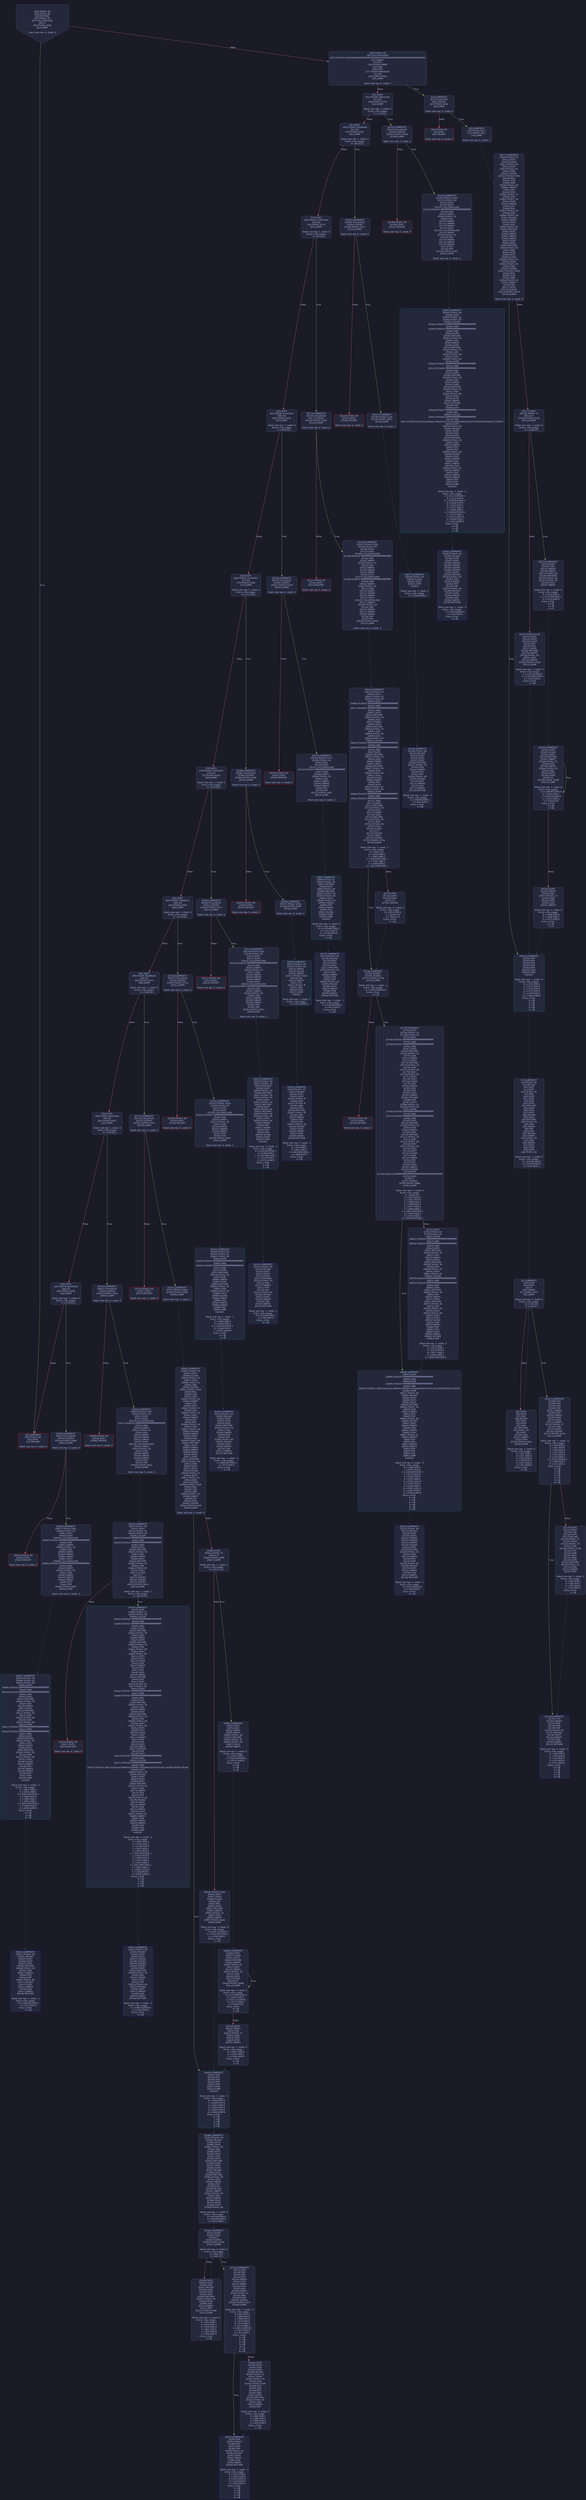 digraph G {
    node [shape=box, style="filled, rounded", color="#565f89", fontcolor="#c0caf5", fontname="Helvetica", fillcolor="#24283b"];
    edge [color="#414868", fontcolor="#c0caf5", fontname="Helvetica"];
    bgcolor="#1a1b26";
    0 [ label = "[00] PUSH1 60
[02] PUSH1 40
[04] MSTORE
[05] PUSH1 04
[07] CALLDATASIZE
[08] LT
[09] PUSH2 00af
[0c] JUMPI

Stack size req: 0, sizeΔ: 0
" shape = invhouse]
    1 [ label = "[0d] PUSH1 00
[0f] CALLDATALOAD
[10] PUSH29 0100000000000000000000000000000000000000000000000000000000
[2e] SWAP1
[2f] DIV
[30] PUSH4 ffffffff
[35] AND
[36] DUP1
[37] PUSH4 06fdde03
[3c] EQ
[3d] PUSH2 00b4
[40] JUMPI

Stack size req: 0, sizeΔ: 1
"]
    2 [ label = "[41] DUP1
[42] PUSH4 095ea7b3
[47] EQ
[48] PUSH2 0142
[4b] JUMPI

Stack size req: 1, sizeΔ: 0
Entry->Op usage:
	0->71:EQ:1
"]
    3 [ label = "[4c] DUP1
[4d] PUSH4 18160ddd
[52] EQ
[53] PUSH2 019c
[56] JUMPI

Stack size req: 1, sizeΔ: 0
Entry->Op usage:
	0->82:EQ:1
"]
    4 [ label = "[57] DUP1
[58] PUSH4 23b872dd
[5d] EQ
[5e] PUSH2 01c5
[61] JUMPI

Stack size req: 1, sizeΔ: 0
Entry->Op usage:
	0->93:EQ:1
"]
    5 [ label = "[62] DUP1
[63] PUSH4 27e235e3
[68] EQ
[69] PUSH2 023e
[6c] JUMPI

Stack size req: 1, sizeΔ: 0
Entry->Op usage:
	0->104:EQ:1
"]
    6 [ label = "[6d] DUP1
[6e] PUSH4 313ce567
[73] EQ
[74] PUSH2 028b
[77] JUMPI

Stack size req: 1, sizeΔ: 0
Entry->Op usage:
	0->115:EQ:1
"]
    7 [ label = "[78] DUP1
[79] PUSH4 5c658165
[7e] EQ
[7f] PUSH2 02ba
[82] JUMPI

Stack size req: 1, sizeΔ: 0
Entry->Op usage:
	0->126:EQ:1
"]
    8 [ label = "[83] DUP1
[84] PUSH4 70a08231
[89] EQ
[8a] PUSH2 0326
[8d] JUMPI

Stack size req: 1, sizeΔ: 0
Entry->Op usage:
	0->137:EQ:1
"]
    9 [ label = "[8e] DUP1
[8f] PUSH4 95d89b41
[94] EQ
[95] PUSH2 0373
[98] JUMPI

Stack size req: 1, sizeΔ: 0
Entry->Op usage:
	0->148:EQ:1
"]
    10 [ label = "[99] DUP1
[9a] PUSH4 a9059cbb
[9f] EQ
[a0] PUSH2 0401
[a3] JUMPI

Stack size req: 1, sizeΔ: 0
Entry->Op usage:
	0->159:EQ:1
"]
    11 [ label = "[a4] DUP1
[a5] PUSH4 dd62ed3e
[aa] EQ
[ab] PUSH2 045b
[ae] JUMPI

Stack size req: 1, sizeΔ: 0
Entry->Op usage:
	0->170:EQ:1
"]
    12 [ label = "[af] JUMPDEST
[b0] PUSH1 00
[b2] DUP1
[b3] REVERT

Stack size req: 0, sizeΔ: 0
" color = "red"]
    13 [ label = "[b4] JUMPDEST
[b5] CALLVALUE
[b6] ISZERO
[b7] PUSH2 00bf
[ba] JUMPI

Stack size req: 0, sizeΔ: 0
"]
    14 [ label = "[bb] PUSH1 00
[bd] DUP1
[be] REVERT

Stack size req: 0, sizeΔ: 0
" color = "red"]
    15 [ label = "[bf] JUMPDEST
[c0] PUSH2 00c7
[c3] PUSH2 04c7
[c6] JUMP

Stack size req: 0, sizeΔ: 1
"]
    16 [ label = "[c7] JUMPDEST
[c8] PUSH1 40
[ca] MLOAD
[cb] DUP1
[cc] DUP1
[cd] PUSH1 20
[cf] ADD
[d0] DUP3
[d1] DUP2
[d2] SUB
[d3] DUP3
[d4] MSTORE
[d5] DUP4
[d6] DUP2
[d7] DUP2
[d8] MLOAD
[d9] DUP2
[da] MSTORE
[db] PUSH1 20
[dd] ADD
[de] SWAP2
[df] POP
[e0] DUP1
[e1] MLOAD
[e2] SWAP1
[e3] PUSH1 20
[e5] ADD
[e6] SWAP1
[e7] DUP1
[e8] DUP4
[e9] DUP4
[ea] PUSH1 00

Stack size req: 1, sizeΔ: 9
Entry->Op usage:
	0->216:MLOAD:0
	0->225:MLOAD:0
	0->229:ADD:1
"]
    17 [ label = "[ec] JUMPDEST
[ed] DUP4
[ee] DUP2
[ef] LT
[f0] ISZERO
[f1] PUSH2 0107
[f4] JUMPI

Stack size req: 4, sizeΔ: 0
Entry->Op usage:
	0->239:LT:0
	3->239:LT:1
"]
    18 [ label = "[f5] DUP1
[f6] DUP3
[f7] ADD
[f8] MLOAD
[f9] DUP2
[fa] DUP5
[fb] ADD
[fc] MSTORE
[fd] PUSH1 20
[ff] DUP2
[0100] ADD
[0101] SWAP1
[0102] POP
[0103] PUSH2 00ec
[0106] JUMP

Stack size req: 3, sizeΔ: 0
Entry->Op usage:
	0->247:ADD:1
	0->251:ADD:1
	0->256:ADD:0
	0->258:POP:0
	1->247:ADD:0
	2->251:ADD:0
Entry->Exit:
	0->😵
"]
    19 [ label = "[0107] JUMPDEST
[0108] POP
[0109] POP
[010a] POP
[010b] POP
[010c] SWAP1
[010d] POP
[010e] SWAP1
[010f] DUP2
[0110] ADD
[0111] SWAP1
[0112] PUSH1 1f
[0114] AND
[0115] DUP1
[0116] ISZERO
[0117] PUSH2 0134
[011a] JUMPI

Stack size req: 7, sizeΔ: -5
Entry->Op usage:
	0->264:POP:0
	1->265:POP:0
	2->266:POP:0
	3->267:POP:0
	4->272:ADD:0
	4->276:AND:1
	4->278:ISZERO:0
	5->269:POP:0
	6->272:ADD:1
Entry->Exit:
	0->😵
	1->😵
	2->😵
	3->😵
	4->0
	5->😵
	6->😵
"]
    20 [ label = "[011b] DUP1
[011c] DUP3
[011d] SUB
[011e] DUP1
[011f] MLOAD
[0120] PUSH1 01
[0122] DUP4
[0123] PUSH1 20
[0125] SUB
[0126] PUSH2 0100
[0129] EXP
[012a] SUB
[012b] NOT
[012c] AND
[012d] DUP2
[012e] MSTORE
[012f] PUSH1 20
[0131] ADD
[0132] SWAP2
[0133] POP

Stack size req: 2, sizeΔ: 0
Entry->Op usage:
	0->285:SUB:1
	0->293:SUB:1
	1->285:SUB:0
	1->307:POP:0
Entry->Exit:
	1->😵
"]
    21 [ label = "[0134] JUMPDEST
[0135] POP
[0136] SWAP3
[0137] POP
[0138] POP
[0139] POP
[013a] PUSH1 40
[013c] MLOAD
[013d] DUP1
[013e] SWAP2
[013f] SUB
[0140] SWAP1
[0141] RETURN

Stack size req: 5, sizeΔ: -5
Entry->Op usage:
	0->309:POP:0
	1->319:SUB:0
	2->312:POP:0
	3->313:POP:0
	4->311:POP:0
Entry->Exit:
	0->😵
	1->😵
	2->😵
	3->😵
	4->😵
" color = "darkblue"]
    22 [ label = "[0142] JUMPDEST
[0143] CALLVALUE
[0144] ISZERO
[0145] PUSH2 014d
[0148] JUMPI

Stack size req: 0, sizeΔ: 0
"]
    23 [ label = "[0149] PUSH1 00
[014b] DUP1
[014c] REVERT

Stack size req: 0, sizeΔ: 0
" color = "red"]
    24 [ label = "[014d] JUMPDEST
[014e] PUSH2 0182
[0151] PUSH1 04
[0153] DUP1
[0154] DUP1
[0155] CALLDATALOAD
[0156] PUSH20 ffffffffffffffffffffffffffffffffffffffff
[016b] AND
[016c] SWAP1
[016d] PUSH1 20
[016f] ADD
[0170] SWAP1
[0171] SWAP2
[0172] SWAP1
[0173] DUP1
[0174] CALLDATALOAD
[0175] SWAP1
[0176] PUSH1 20
[0178] ADD
[0179] SWAP1
[017a] SWAP2
[017b] SWAP1
[017c] POP
[017d] POP
[017e] PUSH2 0565
[0181] JUMP

Stack size req: 0, sizeΔ: 3
"]
    25 [ label = "[0182] JUMPDEST
[0183] PUSH1 40
[0185] MLOAD
[0186] DUP1
[0187] DUP3
[0188] ISZERO
[0189] ISZERO
[018a] ISZERO
[018b] ISZERO
[018c] DUP2
[018d] MSTORE
[018e] PUSH1 20
[0190] ADD
[0191] SWAP2
[0192] POP
[0193] POP
[0194] PUSH1 40
[0196] MLOAD
[0197] DUP1
[0198] SWAP2
[0199] SUB
[019a] SWAP1
[019b] RETURN

Stack size req: 1, sizeΔ: -1
Entry->Op usage:
	0->392:ISZERO:0
	0->402:POP:0
Entry->Exit:
	0->😵
" color = "darkblue"]
    26 [ label = "[019c] JUMPDEST
[019d] CALLVALUE
[019e] ISZERO
[019f] PUSH2 01a7
[01a2] JUMPI

Stack size req: 0, sizeΔ: 0
"]
    27 [ label = "[01a3] PUSH1 00
[01a5] DUP1
[01a6] REVERT

Stack size req: 0, sizeΔ: 0
" color = "red"]
    28 [ label = "[01a7] JUMPDEST
[01a8] PUSH2 01af
[01ab] PUSH2 0657
[01ae] JUMP

Stack size req: 0, sizeΔ: 1
"]
    29 [ label = "[01af] JUMPDEST
[01b0] PUSH1 40
[01b2] MLOAD
[01b3] DUP1
[01b4] DUP3
[01b5] DUP2
[01b6] MSTORE
[01b7] PUSH1 20
[01b9] ADD
[01ba] SWAP2
[01bb] POP
[01bc] POP
[01bd] PUSH1 40
[01bf] MLOAD
[01c0] DUP1
[01c1] SWAP2
[01c2] SUB
[01c3] SWAP1
[01c4] RETURN

Stack size req: 1, sizeΔ: -1
Entry->Op usage:
	0->438:MSTORE:1
	0->443:POP:0
Entry->Exit:
	0->😵
" color = "darkblue"]
    30 [ label = "[01c5] JUMPDEST
[01c6] CALLVALUE
[01c7] ISZERO
[01c8] PUSH2 01d0
[01cb] JUMPI

Stack size req: 0, sizeΔ: 0
"]
    31 [ label = "[01cc] PUSH1 00
[01ce] DUP1
[01cf] REVERT

Stack size req: 0, sizeΔ: 0
" color = "red"]
    32 [ label = "[01d0] JUMPDEST
[01d1] PUSH2 0224
[01d4] PUSH1 04
[01d6] DUP1
[01d7] DUP1
[01d8] CALLDATALOAD
[01d9] PUSH20 ffffffffffffffffffffffffffffffffffffffff
[01ee] AND
[01ef] SWAP1
[01f0] PUSH1 20
[01f2] ADD
[01f3] SWAP1
[01f4] SWAP2
[01f5] SWAP1
[01f6] DUP1
[01f7] CALLDATALOAD
[01f8] PUSH20 ffffffffffffffffffffffffffffffffffffffff
[020d] AND
[020e] SWAP1
[020f] PUSH1 20
[0211] ADD
[0212] SWAP1
[0213] SWAP2
[0214] SWAP1
[0215] DUP1
[0216] CALLDATALOAD
[0217] SWAP1
[0218] PUSH1 20
[021a] ADD
[021b] SWAP1
[021c] SWAP2
[021d] SWAP1
[021e] POP
[021f] POP
[0220] PUSH2 065d
[0223] JUMP

Stack size req: 0, sizeΔ: 4
"]
    33 [ label = "[0224] JUMPDEST
[0225] PUSH1 40
[0227] MLOAD
[0228] DUP1
[0229] DUP3
[022a] ISZERO
[022b] ISZERO
[022c] ISZERO
[022d] ISZERO
[022e] DUP2
[022f] MSTORE
[0230] PUSH1 20
[0232] ADD
[0233] SWAP2
[0234] POP
[0235] POP
[0236] PUSH1 40
[0238] MLOAD
[0239] DUP1
[023a] SWAP2
[023b] SUB
[023c] SWAP1
[023d] RETURN

Stack size req: 1, sizeΔ: -1
Entry->Op usage:
	0->554:ISZERO:0
	0->564:POP:0
Entry->Exit:
	0->😵
" color = "darkblue"]
    34 [ label = "[023e] JUMPDEST
[023f] CALLVALUE
[0240] ISZERO
[0241] PUSH2 0249
[0244] JUMPI

Stack size req: 0, sizeΔ: 0
"]
    35 [ label = "[0245] PUSH1 00
[0247] DUP1
[0248] REVERT

Stack size req: 0, sizeΔ: 0
" color = "red"]
    36 [ label = "[0249] JUMPDEST
[024a] PUSH2 0275
[024d] PUSH1 04
[024f] DUP1
[0250] DUP1
[0251] CALLDATALOAD
[0252] PUSH20 ffffffffffffffffffffffffffffffffffffffff
[0267] AND
[0268] SWAP1
[0269] PUSH1 20
[026b] ADD
[026c] SWAP1
[026d] SWAP2
[026e] SWAP1
[026f] POP
[0270] POP
[0271] PUSH2 08f7
[0274] JUMP

Stack size req: 0, sizeΔ: 2
"]
    37 [ label = "[0275] JUMPDEST
[0276] PUSH1 40
[0278] MLOAD
[0279] DUP1
[027a] DUP3
[027b] DUP2
[027c] MSTORE
[027d] PUSH1 20
[027f] ADD
[0280] SWAP2
[0281] POP
[0282] POP
[0283] PUSH1 40
[0285] MLOAD
[0286] DUP1
[0287] SWAP2
[0288] SUB
[0289] SWAP1
[028a] RETURN

Stack size req: 1, sizeΔ: -1
Entry->Op usage:
	0->636:MSTORE:1
	0->641:POP:0
Entry->Exit:
	0->😵
" color = "darkblue"]
    38 [ label = "[028b] JUMPDEST
[028c] CALLVALUE
[028d] ISZERO
[028e] PUSH2 0296
[0291] JUMPI

Stack size req: 0, sizeΔ: 0
"]
    39 [ label = "[0292] PUSH1 00
[0294] DUP1
[0295] REVERT

Stack size req: 0, sizeΔ: 0
" color = "red"]
    40 [ label = "[0296] JUMPDEST
[0297] PUSH2 029e
[029a] PUSH2 090f
[029d] JUMP

Stack size req: 0, sizeΔ: 1
"]
    41 [ label = "[029e] JUMPDEST
[029f] PUSH1 40
[02a1] MLOAD
[02a2] DUP1
[02a3] DUP3
[02a4] PUSH1 ff
[02a6] AND
[02a7] PUSH1 ff
[02a9] AND
[02aa] DUP2
[02ab] MSTORE
[02ac] PUSH1 20
[02ae] ADD
[02af] SWAP2
[02b0] POP
[02b1] POP
[02b2] PUSH1 40
[02b4] MLOAD
[02b5] DUP1
[02b6] SWAP2
[02b7] SUB
[02b8] SWAP1
[02b9] RETURN

Stack size req: 1, sizeΔ: -1
Entry->Op usage:
	0->678:AND:1
	0->681:AND:1
	0->683:MSTORE:1
	0->688:POP:0
Entry->Exit:
	0->😵
" color = "darkblue"]
    42 [ label = "[02ba] JUMPDEST
[02bb] CALLVALUE
[02bc] ISZERO
[02bd] PUSH2 02c5
[02c0] JUMPI

Stack size req: 0, sizeΔ: 0
"]
    43 [ label = "[02c1] PUSH1 00
[02c3] DUP1
[02c4] REVERT

Stack size req: 0, sizeΔ: 0
" color = "red"]
    44 [ label = "[02c5] JUMPDEST
[02c6] PUSH2 0310
[02c9] PUSH1 04
[02cb] DUP1
[02cc] DUP1
[02cd] CALLDATALOAD
[02ce] PUSH20 ffffffffffffffffffffffffffffffffffffffff
[02e3] AND
[02e4] SWAP1
[02e5] PUSH1 20
[02e7] ADD
[02e8] SWAP1
[02e9] SWAP2
[02ea] SWAP1
[02eb] DUP1
[02ec] CALLDATALOAD
[02ed] PUSH20 ffffffffffffffffffffffffffffffffffffffff
[0302] AND
[0303] SWAP1
[0304] PUSH1 20
[0306] ADD
[0307] SWAP1
[0308] SWAP2
[0309] SWAP1
[030a] POP
[030b] POP
[030c] PUSH2 0922
[030f] JUMP

Stack size req: 0, sizeΔ: 3
"]
    45 [ label = "[0310] JUMPDEST
[0311] PUSH1 40
[0313] MLOAD
[0314] DUP1
[0315] DUP3
[0316] DUP2
[0317] MSTORE
[0318] PUSH1 20
[031a] ADD
[031b] SWAP2
[031c] POP
[031d] POP
[031e] PUSH1 40
[0320] MLOAD
[0321] DUP1
[0322] SWAP2
[0323] SUB
[0324] SWAP1
[0325] RETURN

Stack size req: 1, sizeΔ: -1
Entry->Op usage:
	0->791:MSTORE:1
	0->796:POP:0
Entry->Exit:
	0->😵
" color = "darkblue"]
    46 [ label = "[0326] JUMPDEST
[0327] CALLVALUE
[0328] ISZERO
[0329] PUSH2 0331
[032c] JUMPI

Stack size req: 0, sizeΔ: 0
"]
    47 [ label = "[032d] PUSH1 00
[032f] DUP1
[0330] REVERT

Stack size req: 0, sizeΔ: 0
" color = "red"]
    48 [ label = "[0331] JUMPDEST
[0332] PUSH2 035d
[0335] PUSH1 04
[0337] DUP1
[0338] DUP1
[0339] CALLDATALOAD
[033a] PUSH20 ffffffffffffffffffffffffffffffffffffffff
[034f] AND
[0350] SWAP1
[0351] PUSH1 20
[0353] ADD
[0354] SWAP1
[0355] SWAP2
[0356] SWAP1
[0357] POP
[0358] POP
[0359] PUSH2 0947
[035c] JUMP

Stack size req: 0, sizeΔ: 2
"]
    49 [ label = "[035d] JUMPDEST
[035e] PUSH1 40
[0360] MLOAD
[0361] DUP1
[0362] DUP3
[0363] DUP2
[0364] MSTORE
[0365] PUSH1 20
[0367] ADD
[0368] SWAP2
[0369] POP
[036a] POP
[036b] PUSH1 40
[036d] MLOAD
[036e] DUP1
[036f] SWAP2
[0370] SUB
[0371] SWAP1
[0372] RETURN

Stack size req: 1, sizeΔ: -1
Entry->Op usage:
	0->868:MSTORE:1
	0->873:POP:0
Entry->Exit:
	0->😵
" color = "darkblue"]
    50 [ label = "[0373] JUMPDEST
[0374] CALLVALUE
[0375] ISZERO
[0376] PUSH2 037e
[0379] JUMPI

Stack size req: 0, sizeΔ: 0
"]
    51 [ label = "[037a] PUSH1 00
[037c] DUP1
[037d] REVERT

Stack size req: 0, sizeΔ: 0
" color = "red"]
    52 [ label = "[037e] JUMPDEST
[037f] PUSH2 0386
[0382] PUSH2 0990
[0385] JUMP

Stack size req: 0, sizeΔ: 1
"]
    53 [ label = "[0386] JUMPDEST
[0387] PUSH1 40
[0389] MLOAD
[038a] DUP1
[038b] DUP1
[038c] PUSH1 20
[038e] ADD
[038f] DUP3
[0390] DUP2
[0391] SUB
[0392] DUP3
[0393] MSTORE
[0394] DUP4
[0395] DUP2
[0396] DUP2
[0397] MLOAD
[0398] DUP2
[0399] MSTORE
[039a] PUSH1 20
[039c] ADD
[039d] SWAP2
[039e] POP
[039f] DUP1
[03a0] MLOAD
[03a1] SWAP1
[03a2] PUSH1 20
[03a4] ADD
[03a5] SWAP1
[03a6] DUP1
[03a7] DUP4
[03a8] DUP4
[03a9] PUSH1 00

Stack size req: 1, sizeΔ: 9
Entry->Op usage:
	0->919:MLOAD:0
	0->928:MLOAD:0
	0->932:ADD:1
"]
    54 [ label = "[03ab] JUMPDEST
[03ac] DUP4
[03ad] DUP2
[03ae] LT
[03af] ISZERO
[03b0] PUSH2 03c6
[03b3] JUMPI

Stack size req: 4, sizeΔ: 0
Entry->Op usage:
	0->942:LT:0
	3->942:LT:1
"]
    55 [ label = "[03b4] DUP1
[03b5] DUP3
[03b6] ADD
[03b7] MLOAD
[03b8] DUP2
[03b9] DUP5
[03ba] ADD
[03bb] MSTORE
[03bc] PUSH1 20
[03be] DUP2
[03bf] ADD
[03c0] SWAP1
[03c1] POP
[03c2] PUSH2 03ab
[03c5] JUMP

Stack size req: 3, sizeΔ: 0
Entry->Op usage:
	0->950:ADD:1
	0->954:ADD:1
	0->959:ADD:0
	0->961:POP:0
	1->950:ADD:0
	2->954:ADD:0
Entry->Exit:
	0->😵
"]
    56 [ label = "[03c6] JUMPDEST
[03c7] POP
[03c8] POP
[03c9] POP
[03ca] POP
[03cb] SWAP1
[03cc] POP
[03cd] SWAP1
[03ce] DUP2
[03cf] ADD
[03d0] SWAP1
[03d1] PUSH1 1f
[03d3] AND
[03d4] DUP1
[03d5] ISZERO
[03d6] PUSH2 03f3
[03d9] JUMPI

Stack size req: 7, sizeΔ: -5
Entry->Op usage:
	0->967:POP:0
	1->968:POP:0
	2->969:POP:0
	3->970:POP:0
	4->975:ADD:0
	4->979:AND:1
	4->981:ISZERO:0
	5->972:POP:0
	6->975:ADD:1
Entry->Exit:
	0->😵
	1->😵
	2->😵
	3->😵
	4->0
	5->😵
	6->😵
"]
    57 [ label = "[03da] DUP1
[03db] DUP3
[03dc] SUB
[03dd] DUP1
[03de] MLOAD
[03df] PUSH1 01
[03e1] DUP4
[03e2] PUSH1 20
[03e4] SUB
[03e5] PUSH2 0100
[03e8] EXP
[03e9] SUB
[03ea] NOT
[03eb] AND
[03ec] DUP2
[03ed] MSTORE
[03ee] PUSH1 20
[03f0] ADD
[03f1] SWAP2
[03f2] POP

Stack size req: 2, sizeΔ: 0
Entry->Op usage:
	0->988:SUB:1
	0->996:SUB:1
	1->988:SUB:0
	1->1010:POP:0
Entry->Exit:
	1->😵
"]
    58 [ label = "[03f3] JUMPDEST
[03f4] POP
[03f5] SWAP3
[03f6] POP
[03f7] POP
[03f8] POP
[03f9] PUSH1 40
[03fb] MLOAD
[03fc] DUP1
[03fd] SWAP2
[03fe] SUB
[03ff] SWAP1
[0400] RETURN

Stack size req: 5, sizeΔ: -5
Entry->Op usage:
	0->1012:POP:0
	1->1022:SUB:0
	2->1015:POP:0
	3->1016:POP:0
	4->1014:POP:0
Entry->Exit:
	0->😵
	1->😵
	2->😵
	3->😵
	4->😵
" color = "darkblue"]
    59 [ label = "[0401] JUMPDEST
[0402] CALLVALUE
[0403] ISZERO
[0404] PUSH2 040c
[0407] JUMPI

Stack size req: 0, sizeΔ: 0
"]
    60 [ label = "[0408] PUSH1 00
[040a] DUP1
[040b] REVERT

Stack size req: 0, sizeΔ: 0
" color = "red"]
    61 [ label = "[040c] JUMPDEST
[040d] PUSH2 0441
[0410] PUSH1 04
[0412] DUP1
[0413] DUP1
[0414] CALLDATALOAD
[0415] PUSH20 ffffffffffffffffffffffffffffffffffffffff
[042a] AND
[042b] SWAP1
[042c] PUSH1 20
[042e] ADD
[042f] SWAP1
[0430] SWAP2
[0431] SWAP1
[0432] DUP1
[0433] CALLDATALOAD
[0434] SWAP1
[0435] PUSH1 20
[0437] ADD
[0438] SWAP1
[0439] SWAP2
[043a] SWAP1
[043b] POP
[043c] POP
[043d] PUSH2 0a2e
[0440] JUMP

Stack size req: 0, sizeΔ: 3
"]
    62 [ label = "[0441] JUMPDEST
[0442] PUSH1 40
[0444] MLOAD
[0445] DUP1
[0446] DUP3
[0447] ISZERO
[0448] ISZERO
[0449] ISZERO
[044a] ISZERO
[044b] DUP2
[044c] MSTORE
[044d] PUSH1 20
[044f] ADD
[0450] SWAP2
[0451] POP
[0452] POP
[0453] PUSH1 40
[0455] MLOAD
[0456] DUP1
[0457] SWAP2
[0458] SUB
[0459] SWAP1
[045a] RETURN

Stack size req: 1, sizeΔ: -1
Entry->Op usage:
	0->1095:ISZERO:0
	0->1105:POP:0
Entry->Exit:
	0->😵
" color = "darkblue"]
    63 [ label = "[045b] JUMPDEST
[045c] CALLVALUE
[045d] ISZERO
[045e] PUSH2 0466
[0461] JUMPI

Stack size req: 0, sizeΔ: 0
"]
    64 [ label = "[0462] PUSH1 00
[0464] DUP1
[0465] REVERT

Stack size req: 0, sizeΔ: 0
" color = "red"]
    65 [ label = "[0466] JUMPDEST
[0467] PUSH2 04b1
[046a] PUSH1 04
[046c] DUP1
[046d] DUP1
[046e] CALLDATALOAD
[046f] PUSH20 ffffffffffffffffffffffffffffffffffffffff
[0484] AND
[0485] SWAP1
[0486] PUSH1 20
[0488] ADD
[0489] SWAP1
[048a] SWAP2
[048b] SWAP1
[048c] DUP1
[048d] CALLDATALOAD
[048e] PUSH20 ffffffffffffffffffffffffffffffffffffffff
[04a3] AND
[04a4] SWAP1
[04a5] PUSH1 20
[04a7] ADD
[04a8] SWAP1
[04a9] SWAP2
[04aa] SWAP1
[04ab] POP
[04ac] POP
[04ad] PUSH2 0b87
[04b0] JUMP

Stack size req: 0, sizeΔ: 3
"]
    66 [ label = "[04b1] JUMPDEST
[04b2] PUSH1 40
[04b4] MLOAD
[04b5] DUP1
[04b6] DUP3
[04b7] DUP2
[04b8] MSTORE
[04b9] PUSH1 20
[04bb] ADD
[04bc] SWAP2
[04bd] POP
[04be] POP
[04bf] PUSH1 40
[04c1] MLOAD
[04c2] DUP1
[04c3] SWAP2
[04c4] SUB
[04c5] SWAP1
[04c6] RETURN

Stack size req: 1, sizeΔ: -1
Entry->Op usage:
	0->1208:MSTORE:1
	0->1213:POP:0
Entry->Exit:
	0->😵
" color = "darkblue"]
    67 [ label = "[04c7] JUMPDEST
[04c8] PUSH1 03
[04ca] DUP1
[04cb] SLOAD
[04cc] PUSH1 01
[04ce] DUP2
[04cf] PUSH1 01
[04d1] AND
[04d2] ISZERO
[04d3] PUSH2 0100
[04d6] MUL
[04d7] SUB
[04d8] AND
[04d9] PUSH1 02
[04db] SWAP1
[04dc] DIV
[04dd] DUP1
[04de] PUSH1 1f
[04e0] ADD
[04e1] PUSH1 20
[04e3] DUP1
[04e4] SWAP2
[04e5] DIV
[04e6] MUL
[04e7] PUSH1 20
[04e9] ADD
[04ea] PUSH1 40
[04ec] MLOAD
[04ed] SWAP1
[04ee] DUP2
[04ef] ADD
[04f0] PUSH1 40
[04f2] MSTORE
[04f3] DUP1
[04f4] SWAP3
[04f5] SWAP2
[04f6] SWAP1
[04f7] DUP2
[04f8] DUP2
[04f9] MSTORE
[04fa] PUSH1 20
[04fc] ADD
[04fd] DUP3
[04fe] DUP1
[04ff] SLOAD
[0500] PUSH1 01
[0502] DUP2
[0503] PUSH1 01
[0505] AND
[0506] ISZERO
[0507] PUSH2 0100
[050a] MUL
[050b] SUB
[050c] AND
[050d] PUSH1 02
[050f] SWAP1
[0510] DIV
[0511] DUP1
[0512] ISZERO
[0513] PUSH2 055d
[0516] JUMPI

Stack size req: 0, sizeΔ: 6
"]
    68 [ label = "[0517] DUP1
[0518] PUSH1 1f
[051a] LT
[051b] PUSH2 0532
[051e] JUMPI

Stack size req: 1, sizeΔ: 0
Entry->Op usage:
	0->1306:LT:1
"]
    69 [ label = "[051f] PUSH2 0100
[0522] DUP1
[0523] DUP4
[0524] SLOAD
[0525] DIV
[0526] MUL
[0527] DUP4
[0528] MSTORE
[0529] SWAP2
[052a] PUSH1 20
[052c] ADD
[052d] SWAP2
[052e] PUSH2 055d
[0531] JUMP

Stack size req: 3, sizeΔ: 0
Entry->Op usage:
	1->1316:SLOAD:0
	2->1320:MSTORE:0
	2->1324:ADD:1
Entry->Exit:
	2->😵
"]
    70 [ label = "[0532] JUMPDEST
[0533] DUP3
[0534] ADD
[0535] SWAP2
[0536] SWAP1
[0537] PUSH1 00
[0539] MSTORE
[053a] PUSH1 20
[053c] PUSH1 00
[053e] SHA3
[053f] SWAP1

Stack size req: 3, sizeΔ: 0
Entry->Op usage:
	0->1332:ADD:1
	1->1337:MSTORE:1
	2->1332:ADD:0
Entry->Exit:
	0->😵
	1->😵
	2->0
"]
    71 [ label = "[0540] JUMPDEST
[0541] DUP2
[0542] SLOAD
[0543] DUP2
[0544] MSTORE
[0545] SWAP1
[0546] PUSH1 01
[0548] ADD
[0549] SWAP1
[054a] PUSH1 20
[054c] ADD
[054d] DUP1
[054e] DUP4
[054f] GT
[0550] PUSH2 0540
[0553] JUMPI

Stack size req: 3, sizeΔ: 0
Entry->Op usage:
	0->1348:MSTORE:0
	0->1356:ADD:1
	1->1346:SLOAD:0
	1->1352:ADD:1
	2->1359:GT:0
Entry->Exit:
	0->😵
	1->😵
"]
    72 [ label = "[0554] DUP3
[0555] SWAP1
[0556] SUB
[0557] PUSH1 1f
[0559] AND
[055a] DUP3
[055b] ADD
[055c] SWAP2

Stack size req: 3, sizeΔ: 0
Entry->Op usage:
	0->1366:SUB:0
	2->1366:SUB:1
	2->1371:ADD:0
Entry->Exit:
	0->😵
	2->0
"]
    73 [ label = "[055d] JUMPDEST
[055e] POP
[055f] POP
[0560] POP
[0561] POP
[0562] POP
[0563] DUP2
[0564] JUMP
Indirect!

Stack size req: 7, sizeΔ: -5
Entry->Op usage:
	0->1374:POP:0
	1->1375:POP:0
	2->1376:POP:0
	3->1377:POP:0
	4->1378:POP:0
	6->1380:JUMP:0
Entry->Exit:
	0->😵
	1->😵
	2->😵
	3->😵
	4->😵
" color = "teal"]
    74 [ label = "[0565] JUMPDEST
[0566] PUSH1 00
[0568] DUP2
[0569] PUSH1 02
[056b] PUSH1 00
[056d] CALLER
[056e] PUSH20 ffffffffffffffffffffffffffffffffffffffff
[0583] AND
[0584] PUSH20 ffffffffffffffffffffffffffffffffffffffff
[0599] AND
[059a] DUP2
[059b] MSTORE
[059c] PUSH1 20
[059e] ADD
[059f] SWAP1
[05a0] DUP2
[05a1] MSTORE
[05a2] PUSH1 20
[05a4] ADD
[05a5] PUSH1 00
[05a7] SHA3
[05a8] PUSH1 00
[05aa] DUP6
[05ab] PUSH20 ffffffffffffffffffffffffffffffffffffffff
[05c0] AND
[05c1] PUSH20 ffffffffffffffffffffffffffffffffffffffff
[05d6] AND
[05d7] DUP2
[05d8] MSTORE
[05d9] PUSH1 20
[05db] ADD
[05dc] SWAP1
[05dd] DUP2
[05de] MSTORE
[05df] PUSH1 20
[05e1] ADD
[05e2] PUSH1 00
[05e4] SHA3
[05e5] DUP2
[05e6] SWAP1
[05e7] SSTORE
[05e8] POP
[05e9] DUP3
[05ea] PUSH20 ffffffffffffffffffffffffffffffffffffffff
[05ff] AND
[0600] CALLER
[0601] PUSH20 ffffffffffffffffffffffffffffffffffffffff
[0616] AND
[0617] PUSH32 8c5be1e5ebec7d5bd14f71427d1e84f3dd0314c0f7b2291e5b200ac8c7c3b925
[0638] DUP5
[0639] PUSH1 40
[063b] MLOAD
[063c] DUP1
[063d] DUP3
[063e] DUP2
[063f] MSTORE
[0640] PUSH1 20
[0642] ADD
[0643] SWAP2
[0644] POP
[0645] POP
[0646] PUSH1 40
[0648] MLOAD
[0649] DUP1
[064a] SWAP2
[064b] SUB
[064c] SWAP1
[064d] LOG3
[064e] PUSH1 01
[0650] SWAP1
[0651] POP
[0652] SWAP3
[0653] SWAP2
[0654] POP
[0655] POP
[0656] JUMP
Indirect!

Stack size req: 3, sizeΔ: -2
Entry->Op usage:
	0->1511:SSTORE:1
	0->1512:POP:0
	0->1599:MSTORE:1
	0->1604:POP:0
	0->1621:POP:0
	1->1472:AND:1
	1->1494:AND:1
	1->1496:MSTORE:1
	1->1535:AND:1
	1->1613:LOG3:4
	1->1620:POP:0
	2->1622:JUMP:0
Entry->Exit:
	0->😵
	1->😵
	2->😵
" color = "teal"]
    75 [ label = "[0657] JUMPDEST
[0658] PUSH1 00
[065a] SLOAD
[065b] DUP2
[065c] JUMP
Indirect!

Stack size req: 1, sizeΔ: 1
Entry->Op usage:
	0->1628:JUMP:0
" color = "teal"]
    76 [ label = "[065d] JUMPDEST
[065e] PUSH1 00
[0660] DUP1
[0661] PUSH1 02
[0663] PUSH1 00
[0665] DUP7
[0666] PUSH20 ffffffffffffffffffffffffffffffffffffffff
[067b] AND
[067c] PUSH20 ffffffffffffffffffffffffffffffffffffffff
[0691] AND
[0692] DUP2
[0693] MSTORE
[0694] PUSH1 20
[0696] ADD
[0697] SWAP1
[0698] DUP2
[0699] MSTORE
[069a] PUSH1 20
[069c] ADD
[069d] PUSH1 00
[069f] SHA3
[06a0] PUSH1 00
[06a2] CALLER
[06a3] PUSH20 ffffffffffffffffffffffffffffffffffffffff
[06b8] AND
[06b9] PUSH20 ffffffffffffffffffffffffffffffffffffffff
[06ce] AND
[06cf] DUP2
[06d0] MSTORE
[06d1] PUSH1 20
[06d3] ADD
[06d4] SWAP1
[06d5] DUP2
[06d6] MSTORE
[06d7] PUSH1 20
[06d9] ADD
[06da] PUSH1 00
[06dc] SHA3
[06dd] SLOAD
[06de] SWAP1
[06df] POP
[06e0] DUP3
[06e1] PUSH1 01
[06e3] PUSH1 00
[06e5] DUP8
[06e6] PUSH20 ffffffffffffffffffffffffffffffffffffffff
[06fb] AND
[06fc] PUSH20 ffffffffffffffffffffffffffffffffffffffff
[0711] AND
[0712] DUP2
[0713] MSTORE
[0714] PUSH1 20
[0716] ADD
[0717] SWAP1
[0718] DUP2
[0719] MSTORE
[071a] PUSH1 20
[071c] ADD
[071d] PUSH1 00
[071f] SHA3
[0720] SLOAD
[0721] LT
[0722] ISZERO
[0723] DUP1
[0724] ISZERO
[0725] PUSH2 072e
[0728] JUMPI

Stack size req: 3, sizeΔ: 3
Entry->Op usage:
	0->1825:LT:1
	2->1659:AND:1
	2->1681:AND:1
	2->1683:MSTORE:1
	2->1787:AND:1
	2->1809:AND:1
	2->1811:MSTORE:1
"]
    77 [ label = "[0729] POP
[072a] DUP3
[072b] DUP2
[072c] LT
[072d] ISZERO

Stack size req: 4, sizeΔ: 0
Entry->Op usage:
	0->1833:POP:0
	1->1836:LT:0
	3->1836:LT:1
Entry->Exit:
	0->😵
"]
    78 [ label = "[072e] JUMPDEST
[072f] ISZERO
[0730] ISZERO
[0731] PUSH2 0739
[0734] JUMPI

Stack size req: 1, sizeΔ: -1
Entry->Op usage:
	0->1839:ISZERO:0
Entry->Exit:
	0->😵
"]
    79 [ label = "[0735] PUSH1 00
[0737] DUP1
[0738] REVERT

Stack size req: 0, sizeΔ: 0
" color = "red"]
    80 [ label = "[0739] JUMPDEST
[073a] DUP3
[073b] PUSH1 01
[073d] PUSH1 00
[073f] DUP7
[0740] PUSH20 ffffffffffffffffffffffffffffffffffffffff
[0755] AND
[0756] PUSH20 ffffffffffffffffffffffffffffffffffffffff
[076b] AND
[076c] DUP2
[076d] MSTORE
[076e] PUSH1 20
[0770] ADD
[0771] SWAP1
[0772] DUP2
[0773] MSTORE
[0774] PUSH1 20
[0776] ADD
[0777] PUSH1 00
[0779] SHA3
[077a] PUSH1 00
[077c] DUP3
[077d] DUP3
[077e] SLOAD
[077f] ADD
[0780] SWAP3
[0781] POP
[0782] POP
[0783] DUP2
[0784] SWAP1
[0785] SSTORE
[0786] POP
[0787] DUP3
[0788] PUSH1 01
[078a] PUSH1 00
[078c] DUP8
[078d] PUSH20 ffffffffffffffffffffffffffffffffffffffff
[07a2] AND
[07a3] PUSH20 ffffffffffffffffffffffffffffffffffffffff
[07b8] AND
[07b9] DUP2
[07ba] MSTORE
[07bb] PUSH1 20
[07bd] ADD
[07be] SWAP1
[07bf] DUP2
[07c0] MSTORE
[07c1] PUSH1 20
[07c3] ADD
[07c4] PUSH1 00
[07c6] SHA3
[07c7] PUSH1 00
[07c9] DUP3
[07ca] DUP3
[07cb] SLOAD
[07cc] SUB
[07cd] SWAP3
[07ce] POP
[07cf] POP
[07d0] DUP2
[07d1] SWAP1
[07d2] SSTORE
[07d3] POP
[07d4] PUSH32 ffffffffffffffffffffffffffffffffffffffffffffffffffffffffffffffff
[07f5] DUP2
[07f6] LT
[07f7] ISZERO
[07f8] PUSH2 0886
[07fb] JUMPI

Stack size req: 5, sizeΔ: 0
Entry->Op usage:
	0->2038:LT:0
	2->1919:ADD:1
	2->1921:POP:0
	2->1996:SUB:1
	2->1998:POP:0
	3->1877:AND:1
	3->1899:AND:1
	3->1901:MSTORE:1
	4->1954:AND:1
	4->1976:AND:1
	4->1978:MSTORE:1
"]
    81 [ label = "[07fc] DUP3
[07fd] PUSH1 02
[07ff] PUSH1 00
[0801] DUP8
[0802] PUSH20 ffffffffffffffffffffffffffffffffffffffff
[0817] AND
[0818] PUSH20 ffffffffffffffffffffffffffffffffffffffff
[082d] AND
[082e] DUP2
[082f] MSTORE
[0830] PUSH1 20
[0832] ADD
[0833] SWAP1
[0834] DUP2
[0835] MSTORE
[0836] PUSH1 20
[0838] ADD
[0839] PUSH1 00
[083b] SHA3
[083c] PUSH1 00
[083e] CALLER
[083f] PUSH20 ffffffffffffffffffffffffffffffffffffffff
[0854] AND
[0855] PUSH20 ffffffffffffffffffffffffffffffffffffffff
[086a] AND
[086b] DUP2
[086c] MSTORE
[086d] PUSH1 20
[086f] ADD
[0870] SWAP1
[0871] DUP2
[0872] MSTORE
[0873] PUSH1 20
[0875] ADD
[0876] PUSH1 00
[0878] SHA3
[0879] PUSH1 00
[087b] DUP3
[087c] DUP3
[087d] SLOAD
[087e] SUB
[087f] SWAP3
[0880] POP
[0881] POP
[0882] DUP2
[0883] SWAP1
[0884] SSTORE
[0885] POP

Stack size req: 5, sizeΔ: 0
Entry->Op usage:
	2->2174:SUB:1
	2->2176:POP:0
	4->2071:AND:1
	4->2093:AND:1
	4->2095:MSTORE:1
"]
    82 [ label = "[0886] JUMPDEST
[0887] DUP4
[0888] PUSH20 ffffffffffffffffffffffffffffffffffffffff
[089d] AND
[089e] DUP6
[089f] PUSH20 ffffffffffffffffffffffffffffffffffffffff
[08b4] AND
[08b5] PUSH32 ddf252ad1be2c89b69c2b068fc378daa952ba7f163c4a11628f55a4df523b3ef
[08d6] DUP6
[08d7] PUSH1 40
[08d9] MLOAD
[08da] DUP1
[08db] DUP3
[08dc] DUP2
[08dd] MSTORE
[08de] PUSH1 20
[08e0] ADD
[08e1] SWAP2
[08e2] POP
[08e3] POP
[08e4] PUSH1 40
[08e6] MLOAD
[08e7] DUP1
[08e8] SWAP2
[08e9] SUB
[08ea] SWAP1
[08eb] LOG3
[08ec] PUSH1 01
[08ee] SWAP2
[08ef] POP
[08f0] POP
[08f1] SWAP4
[08f2] SWAP3
[08f3] POP
[08f4] POP
[08f5] POP
[08f6] JUMP
Indirect!

Stack size req: 6, sizeΔ: -5
Entry->Op usage:
	0->2288:POP:0
	1->2287:POP:0
	2->2269:MSTORE:1
	2->2274:POP:0
	2->2292:POP:0
	3->2205:AND:1
	3->2283:LOG3:4
	3->2293:POP:0
	4->2228:AND:1
	4->2283:LOG3:3
	4->2291:POP:0
	5->2294:JUMP:0
Entry->Exit:
	0->😵
	1->😵
	2->😵
	3->😵
	4->😵
	5->😵
" color = "teal"]
    83 [ label = "[08f7] JUMPDEST
[08f8] PUSH1 01
[08fa] PUSH1 20
[08fc] MSTORE
[08fd] DUP1
[08fe] PUSH1 00
[0900] MSTORE
[0901] PUSH1 40
[0903] PUSH1 00
[0905] SHA3
[0906] PUSH1 00
[0908] SWAP2
[0909] POP
[090a] SWAP1
[090b] POP
[090c] SLOAD
[090d] DUP2
[090e] JUMP
Indirect!

Stack size req: 2, sizeΔ: 0
Entry->Op usage:
	0->2304:MSTORE:1
	0->2313:POP:0
	1->2318:JUMP:0
Entry->Exit:
	0->😵
" color = "teal"]
    84 [ label = "[090f] JUMPDEST
[0910] PUSH1 04
[0912] PUSH1 00
[0914] SWAP1
[0915] SLOAD
[0916] SWAP1
[0917] PUSH2 0100
[091a] EXP
[091b] SWAP1
[091c] DIV
[091d] PUSH1 ff
[091f] AND
[0920] DUP2
[0921] JUMP
Indirect!

Stack size req: 1, sizeΔ: 1
Entry->Op usage:
	0->2337:JUMP:0
" color = "teal"]
    85 [ label = "[0922] JUMPDEST
[0923] PUSH1 02
[0925] PUSH1 20
[0927] MSTORE
[0928] DUP2
[0929] PUSH1 00
[092b] MSTORE
[092c] PUSH1 40
[092e] PUSH1 00
[0930] SHA3
[0931] PUSH1 20
[0933] MSTORE
[0934] DUP1
[0935] PUSH1 00
[0937] MSTORE
[0938] PUSH1 40
[093a] PUSH1 00
[093c] SHA3
[093d] PUSH1 00
[093f] SWAP2
[0940] POP
[0941] SWAP2
[0942] POP
[0943] POP
[0944] SLOAD
[0945] DUP2
[0946] JUMP
Indirect!

Stack size req: 3, sizeΔ: -1
Entry->Op usage:
	0->2359:MSTORE:1
	0->2368:POP:0
	1->2347:MSTORE:1
	1->2370:POP:0
	2->2374:JUMP:0
Entry->Exit:
	0->😵
	1->😵
" color = "teal"]
    86 [ label = "[0947] JUMPDEST
[0948] PUSH1 00
[094a] PUSH1 01
[094c] PUSH1 00
[094e] DUP4
[094f] PUSH20 ffffffffffffffffffffffffffffffffffffffff
[0964] AND
[0965] PUSH20 ffffffffffffffffffffffffffffffffffffffff
[097a] AND
[097b] DUP2
[097c] MSTORE
[097d] PUSH1 20
[097f] ADD
[0980] SWAP1
[0981] DUP2
[0982] MSTORE
[0983] PUSH1 20
[0985] ADD
[0986] PUSH1 00
[0988] SHA3
[0989] SLOAD
[098a] SWAP1
[098b] POP
[098c] SWAP2
[098d] SWAP1
[098e] POP
[098f] JUMP
Indirect!

Stack size req: 2, sizeΔ: -1
Entry->Op usage:
	0->2404:AND:1
	0->2426:AND:1
	0->2428:MSTORE:1
	0->2446:POP:0
	1->2447:JUMP:0
Entry->Exit:
	0->😵
	1->😵
" color = "teal"]
    87 [ label = "[0990] JUMPDEST
[0991] PUSH1 05
[0993] DUP1
[0994] SLOAD
[0995] PUSH1 01
[0997] DUP2
[0998] PUSH1 01
[099a] AND
[099b] ISZERO
[099c] PUSH2 0100
[099f] MUL
[09a0] SUB
[09a1] AND
[09a2] PUSH1 02
[09a4] SWAP1
[09a5] DIV
[09a6] DUP1
[09a7] PUSH1 1f
[09a9] ADD
[09aa] PUSH1 20
[09ac] DUP1
[09ad] SWAP2
[09ae] DIV
[09af] MUL
[09b0] PUSH1 20
[09b2] ADD
[09b3] PUSH1 40
[09b5] MLOAD
[09b6] SWAP1
[09b7] DUP2
[09b8] ADD
[09b9] PUSH1 40
[09bb] MSTORE
[09bc] DUP1
[09bd] SWAP3
[09be] SWAP2
[09bf] SWAP1
[09c0] DUP2
[09c1] DUP2
[09c2] MSTORE
[09c3] PUSH1 20
[09c5] ADD
[09c6] DUP3
[09c7] DUP1
[09c8] SLOAD
[09c9] PUSH1 01
[09cb] DUP2
[09cc] PUSH1 01
[09ce] AND
[09cf] ISZERO
[09d0] PUSH2 0100
[09d3] MUL
[09d4] SUB
[09d5] AND
[09d6] PUSH1 02
[09d8] SWAP1
[09d9] DIV
[09da] DUP1
[09db] ISZERO
[09dc] PUSH2 0a26
[09df] JUMPI

Stack size req: 0, sizeΔ: 6
"]
    88 [ label = "[09e0] DUP1
[09e1] PUSH1 1f
[09e3] LT
[09e4] PUSH2 09fb
[09e7] JUMPI

Stack size req: 1, sizeΔ: 0
Entry->Op usage:
	0->2531:LT:1
"]
    89 [ label = "[09e8] PUSH2 0100
[09eb] DUP1
[09ec] DUP4
[09ed] SLOAD
[09ee] DIV
[09ef] MUL
[09f0] DUP4
[09f1] MSTORE
[09f2] SWAP2
[09f3] PUSH1 20
[09f5] ADD
[09f6] SWAP2
[09f7] PUSH2 0a26
[09fa] JUMP

Stack size req: 3, sizeΔ: 0
Entry->Op usage:
	1->2541:SLOAD:0
	2->2545:MSTORE:0
	2->2549:ADD:1
Entry->Exit:
	2->😵
"]
    90 [ label = "[09fb] JUMPDEST
[09fc] DUP3
[09fd] ADD
[09fe] SWAP2
[09ff] SWAP1
[0a00] PUSH1 00
[0a02] MSTORE
[0a03] PUSH1 20
[0a05] PUSH1 00
[0a07] SHA3
[0a08] SWAP1

Stack size req: 3, sizeΔ: 0
Entry->Op usage:
	0->2557:ADD:1
	1->2562:MSTORE:1
	2->2557:ADD:0
Entry->Exit:
	0->😵
	1->😵
	2->0
"]
    91 [ label = "[0a09] JUMPDEST
[0a0a] DUP2
[0a0b] SLOAD
[0a0c] DUP2
[0a0d] MSTORE
[0a0e] SWAP1
[0a0f] PUSH1 01
[0a11] ADD
[0a12] SWAP1
[0a13] PUSH1 20
[0a15] ADD
[0a16] DUP1
[0a17] DUP4
[0a18] GT
[0a19] PUSH2 0a09
[0a1c] JUMPI

Stack size req: 3, sizeΔ: 0
Entry->Op usage:
	0->2573:MSTORE:0
	0->2581:ADD:1
	1->2571:SLOAD:0
	1->2577:ADD:1
	2->2584:GT:0
Entry->Exit:
	0->😵
	1->😵
"]
    92 [ label = "[0a1d] DUP3
[0a1e] SWAP1
[0a1f] SUB
[0a20] PUSH1 1f
[0a22] AND
[0a23] DUP3
[0a24] ADD
[0a25] SWAP2

Stack size req: 3, sizeΔ: 0
Entry->Op usage:
	0->2591:SUB:0
	2->2591:SUB:1
	2->2596:ADD:0
Entry->Exit:
	0->😵
	2->0
"]
    93 [ label = "[0a26] JUMPDEST
[0a27] POP
[0a28] POP
[0a29] POP
[0a2a] POP
[0a2b] POP
[0a2c] DUP2
[0a2d] JUMP
Indirect!

Stack size req: 7, sizeΔ: -5
Entry->Op usage:
	0->2599:POP:0
	1->2600:POP:0
	2->2601:POP:0
	3->2602:POP:0
	4->2603:POP:0
	6->2605:JUMP:0
Entry->Exit:
	0->😵
	1->😵
	2->😵
	3->😵
	4->😵
" color = "teal"]
    94 [ label = "[0a2e] JUMPDEST
[0a2f] PUSH1 00
[0a31] DUP2
[0a32] PUSH1 01
[0a34] PUSH1 00
[0a36] CALLER
[0a37] PUSH20 ffffffffffffffffffffffffffffffffffffffff
[0a4c] AND
[0a4d] PUSH20 ffffffffffffffffffffffffffffffffffffffff
[0a62] AND
[0a63] DUP2
[0a64] MSTORE
[0a65] PUSH1 20
[0a67] ADD
[0a68] SWAP1
[0a69] DUP2
[0a6a] MSTORE
[0a6b] PUSH1 20
[0a6d] ADD
[0a6e] PUSH1 00
[0a70] SHA3
[0a71] SLOAD
[0a72] LT
[0a73] ISZERO
[0a74] ISZERO
[0a75] ISZERO
[0a76] PUSH2 0a7e
[0a79] JUMPI

Stack size req: 1, sizeΔ: 1
Entry->Op usage:
	0->2674:LT:1
"]
    95 [ label = "[0a7a] PUSH1 00
[0a7c] DUP1
[0a7d] REVERT

Stack size req: 0, sizeΔ: 0
" color = "red"]
    96 [ label = "[0a7e] JUMPDEST
[0a7f] DUP2
[0a80] PUSH1 01
[0a82] PUSH1 00
[0a84] CALLER
[0a85] PUSH20 ffffffffffffffffffffffffffffffffffffffff
[0a9a] AND
[0a9b] PUSH20 ffffffffffffffffffffffffffffffffffffffff
[0ab0] AND
[0ab1] DUP2
[0ab2] MSTORE
[0ab3] PUSH1 20
[0ab5] ADD
[0ab6] SWAP1
[0ab7] DUP2
[0ab8] MSTORE
[0ab9] PUSH1 20
[0abb] ADD
[0abc] PUSH1 00
[0abe] SHA3
[0abf] PUSH1 00
[0ac1] DUP3
[0ac2] DUP3
[0ac3] SLOAD
[0ac4] SUB
[0ac5] SWAP3
[0ac6] POP
[0ac7] POP
[0ac8] DUP2
[0ac9] SWAP1
[0aca] SSTORE
[0acb] POP
[0acc] DUP2
[0acd] PUSH1 01
[0acf] PUSH1 00
[0ad1] DUP6
[0ad2] PUSH20 ffffffffffffffffffffffffffffffffffffffff
[0ae7] AND
[0ae8] PUSH20 ffffffffffffffffffffffffffffffffffffffff
[0afd] AND
[0afe] DUP2
[0aff] MSTORE
[0b00] PUSH1 20
[0b02] ADD
[0b03] SWAP1
[0b04] DUP2
[0b05] MSTORE
[0b06] PUSH1 20
[0b08] ADD
[0b09] PUSH1 00
[0b0b] SHA3
[0b0c] PUSH1 00
[0b0e] DUP3
[0b0f] DUP3
[0b10] SLOAD
[0b11] ADD
[0b12] SWAP3
[0b13] POP
[0b14] POP
[0b15] DUP2
[0b16] SWAP1
[0b17] SSTORE
[0b18] POP
[0b19] DUP3
[0b1a] PUSH20 ffffffffffffffffffffffffffffffffffffffff
[0b2f] AND
[0b30] CALLER
[0b31] PUSH20 ffffffffffffffffffffffffffffffffffffffff
[0b46] AND
[0b47] PUSH32 ddf252ad1be2c89b69c2b068fc378daa952ba7f163c4a11628f55a4df523b3ef
[0b68] DUP5
[0b69] PUSH1 40
[0b6b] MLOAD
[0b6c] DUP1
[0b6d] DUP3
[0b6e] DUP2
[0b6f] MSTORE
[0b70] PUSH1 20
[0b72] ADD
[0b73] SWAP2
[0b74] POP
[0b75] POP
[0b76] PUSH1 40
[0b78] MLOAD
[0b79] DUP1
[0b7a] SWAP2
[0b7b] SUB
[0b7c] SWAP1
[0b7d] LOG3
[0b7e] PUSH1 01
[0b80] SWAP1
[0b81] POP
[0b82] SWAP3
[0b83] SWAP2
[0b84] POP
[0b85] POP
[0b86] JUMP
Indirect!

Stack size req: 4, sizeΔ: -3
Entry->Op usage:
	0->2945:POP:0
	1->2756:SUB:1
	1->2758:POP:0
	1->2833:ADD:1
	1->2835:POP:0
	1->2927:MSTORE:1
	1->2932:POP:0
	1->2949:POP:0
	2->2791:AND:1
	2->2813:AND:1
	2->2815:MSTORE:1
	2->2863:AND:1
	2->2941:LOG3:4
	2->2948:POP:0
	3->2950:JUMP:0
Entry->Exit:
	0->😵
	1->😵
	2->😵
	3->😵
" color = "teal"]
    97 [ label = "[0b87] JUMPDEST
[0b88] PUSH1 00
[0b8a] PUSH1 02
[0b8c] PUSH1 00
[0b8e] DUP5
[0b8f] PUSH20 ffffffffffffffffffffffffffffffffffffffff
[0ba4] AND
[0ba5] PUSH20 ffffffffffffffffffffffffffffffffffffffff
[0bba] AND
[0bbb] DUP2
[0bbc] MSTORE
[0bbd] PUSH1 20
[0bbf] ADD
[0bc0] SWAP1
[0bc1] DUP2
[0bc2] MSTORE
[0bc3] PUSH1 20
[0bc5] ADD
[0bc6] PUSH1 00
[0bc8] SHA3
[0bc9] PUSH1 00
[0bcb] DUP4
[0bcc] PUSH20 ffffffffffffffffffffffffffffffffffffffff
[0be1] AND
[0be2] PUSH20 ffffffffffffffffffffffffffffffffffffffff
[0bf7] AND
[0bf8] DUP2
[0bf9] MSTORE
[0bfa] PUSH1 20
[0bfc] ADD
[0bfd] SWAP1
[0bfe] DUP2
[0bff] MSTORE
[0c00] PUSH1 20
[0c02] ADD
[0c03] PUSH1 00
[0c05] SHA3
[0c06] SLOAD
[0c07] SWAP1
[0c08] POP
[0c09] SWAP3
[0c0a] SWAP2
[0c0b] POP
[0c0c] POP
[0c0d] JUMP
Indirect!

Stack size req: 3, sizeΔ: -2
Entry->Op usage:
	0->3041:AND:1
	0->3063:AND:1
	0->3065:MSTORE:1
	0->3084:POP:0
	1->2980:AND:1
	1->3002:AND:1
	1->3004:MSTORE:1
	1->3083:POP:0
	2->3085:JUMP:0
Entry->Exit:
	0->😵
	1->😵
	2->😵
" color = "teal"]
    0 -> 1 [ label = "False" color = "#f7768e"]
    0 -> 12 [ label = "True" color = "#9ece6a"]
    1 -> 2 [ label = "False" color = "#f7768e"]
    1 -> 13 [ label = "True" color = "#9ece6a"]
    2 -> 3 [ label = "False" color = "#f7768e"]
    2 -> 22 [ label = "True" color = "#9ece6a"]
    3 -> 4 [ label = "False" color = "#f7768e"]
    3 -> 26 [ label = "True" color = "#9ece6a"]
    4 -> 5 [ label = "False" color = "#f7768e"]
    4 -> 30 [ label = "True" color = "#9ece6a"]
    5 -> 6 [ label = "False" color = "#f7768e"]
    5 -> 34 [ label = "True" color = "#9ece6a"]
    6 -> 7 [ label = "False" color = "#f7768e"]
    6 -> 38 [ label = "True" color = "#9ece6a"]
    7 -> 8 [ label = "False" color = "#f7768e"]
    7 -> 42 [ label = "True" color = "#9ece6a"]
    8 -> 9 [ label = "False" color = "#f7768e"]
    8 -> 46 [ label = "True" color = "#9ece6a"]
    9 -> 10 [ label = "False" color = "#f7768e"]
    9 -> 50 [ label = "True" color = "#9ece6a"]
    10 -> 11 [ label = "False" color = "#f7768e"]
    10 -> 59 [ label = "True" color = "#9ece6a"]
    11 -> 12 [ label = "False" color = "#f7768e"]
    11 -> 63 [ label = "True" color = "#9ece6a"]
    13 -> 14 [ label = "False" color = "#f7768e"]
    13 -> 15 [ label = "True" color = "#9ece6a"]
    15 -> 67 [ ]
    16 -> 17 [ ]
    17 -> 18 [ label = "False" color = "#f7768e"]
    17 -> 19 [ label = "True" color = "#9ece6a"]
    18 -> 17 [ ]
    19 -> 20 [ label = "False" color = "#f7768e"]
    19 -> 21 [ label = "True" color = "#9ece6a"]
    20 -> 21 [ ]
    22 -> 23 [ label = "False" color = "#f7768e"]
    22 -> 24 [ label = "True" color = "#9ece6a"]
    24 -> 74 [ ]
    26 -> 27 [ label = "False" color = "#f7768e"]
    26 -> 28 [ label = "True" color = "#9ece6a"]
    28 -> 75 [ ]
    30 -> 31 [ label = "False" color = "#f7768e"]
    30 -> 32 [ label = "True" color = "#9ece6a"]
    32 -> 76 [ ]
    34 -> 35 [ label = "False" color = "#f7768e"]
    34 -> 36 [ label = "True" color = "#9ece6a"]
    36 -> 83 [ ]
    38 -> 39 [ label = "False" color = "#f7768e"]
    38 -> 40 [ label = "True" color = "#9ece6a"]
    40 -> 84 [ ]
    42 -> 43 [ label = "False" color = "#f7768e"]
    42 -> 44 [ label = "True" color = "#9ece6a"]
    44 -> 85 [ ]
    46 -> 47 [ label = "False" color = "#f7768e"]
    46 -> 48 [ label = "True" color = "#9ece6a"]
    48 -> 86 [ ]
    50 -> 51 [ label = "False" color = "#f7768e"]
    50 -> 52 [ label = "True" color = "#9ece6a"]
    52 -> 87 [ ]
    53 -> 54 [ ]
    54 -> 55 [ label = "False" color = "#f7768e"]
    54 -> 56 [ label = "True" color = "#9ece6a"]
    55 -> 54 [ ]
    56 -> 57 [ label = "False" color = "#f7768e"]
    56 -> 58 [ label = "True" color = "#9ece6a"]
    57 -> 58 [ ]
    59 -> 60 [ label = "False" color = "#f7768e"]
    59 -> 61 [ label = "True" color = "#9ece6a"]
    61 -> 94 [ ]
    63 -> 64 [ label = "False" color = "#f7768e"]
    63 -> 65 [ label = "True" color = "#9ece6a"]
    65 -> 97 [ ]
    67 -> 68 [ label = "False" color = "#f7768e"]
    67 -> 73 [ label = "True" color = "#9ece6a"]
    68 -> 69 [ label = "False" color = "#f7768e"]
    68 -> 70 [ label = "True" color = "#9ece6a"]
    69 -> 73 [ ]
    70 -> 71 [ ]
    71 -> 72 [ label = "False" color = "#f7768e"]
    71 -> 71 [ label = "True" color = "#9ece6a"]
    72 -> 73 [ ]
    76 -> 77 [ label = "False" color = "#f7768e"]
    76 -> 78 [ label = "True" color = "#9ece6a"]
    77 -> 78 [ ]
    78 -> 79 [ label = "False" color = "#f7768e"]
    78 -> 80 [ label = "True" color = "#9ece6a"]
    80 -> 81 [ label = "False" color = "#f7768e"]
    80 -> 82 [ label = "True" color = "#9ece6a"]
    81 -> 82 [ ]
    87 -> 88 [ label = "False" color = "#f7768e"]
    87 -> 93 [ label = "True" color = "#9ece6a"]
    88 -> 89 [ label = "False" color = "#f7768e"]
    88 -> 90 [ label = "True" color = "#9ece6a"]
    89 -> 93 [ ]
    90 -> 91 [ ]
    91 -> 92 [ label = "False" color = "#f7768e"]
    91 -> 91 [ label = "True" color = "#9ece6a"]
    92 -> 93 [ ]
    94 -> 95 [ label = "False" color = "#f7768e"]
    94 -> 96 [ label = "True" color = "#9ece6a"]
    73 -> 16 [ ]
    74 -> 25 [ ]
    75 -> 29 [ ]
    82 -> 33 [ ]
    83 -> 37 [ ]
    84 -> 41 [ ]
    85 -> 45 [ ]
    86 -> 49 [ ]
    93 -> 53 [ ]
    96 -> 62 [ ]
    97 -> 66 [ ]

}
